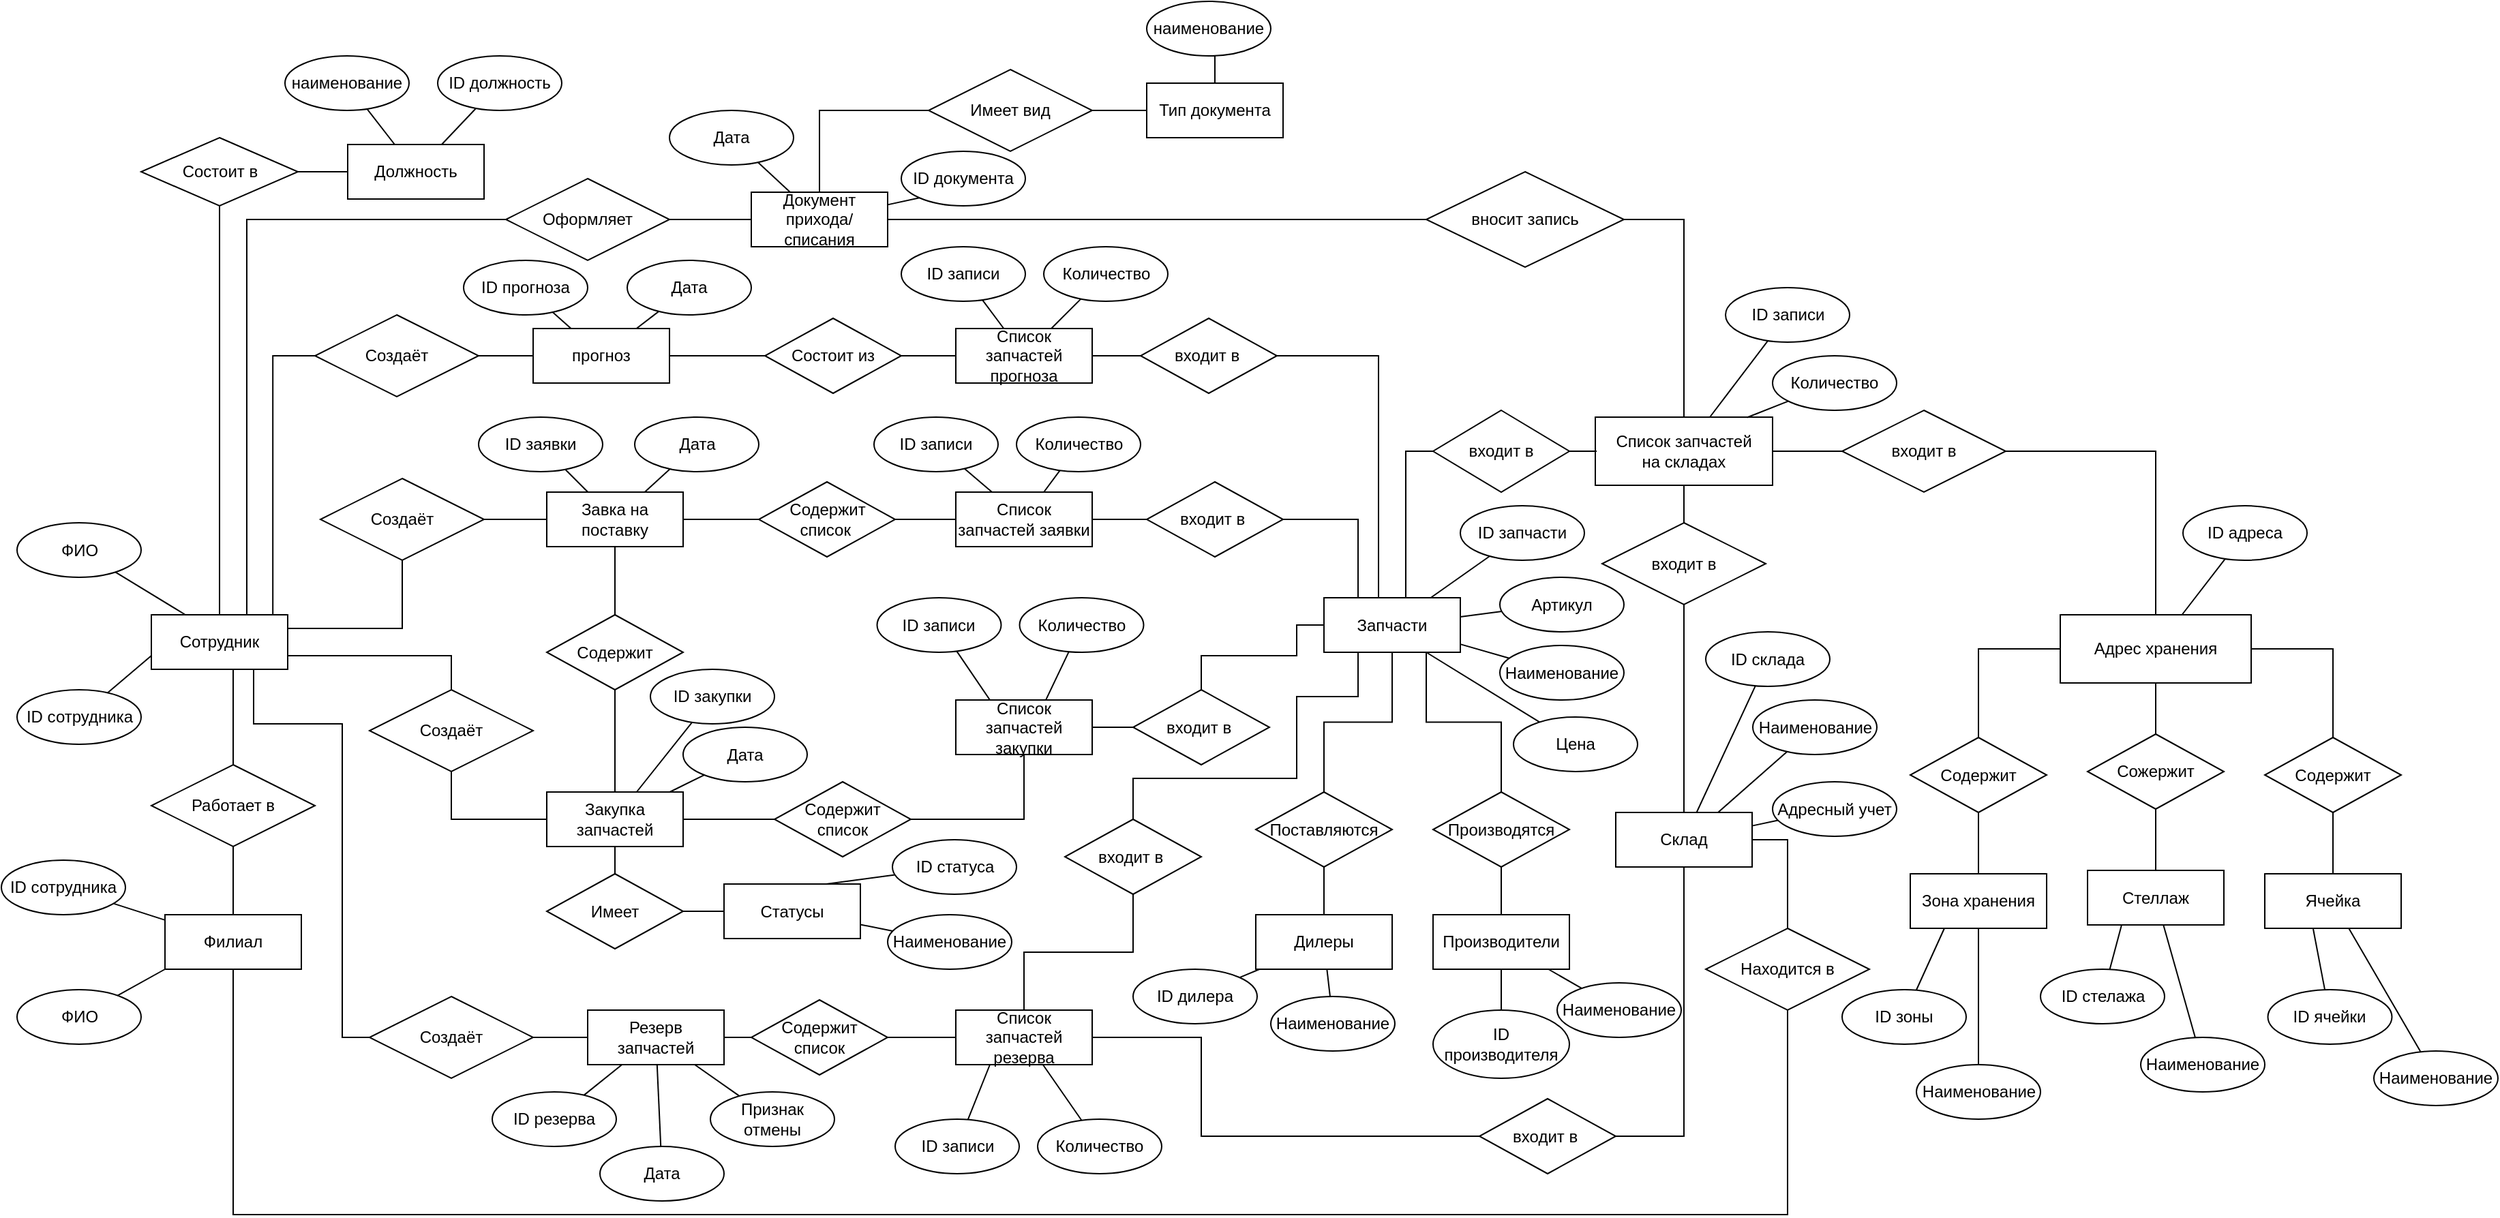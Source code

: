 <mxfile version="21.6.8" type="device">
  <diagram name="Страница — 1" id="rTAX4zm_ztd9nBIUN0mN">
    <mxGraphModel dx="2363" dy="2549" grid="1" gridSize="10" guides="1" tooltips="1" connect="1" arrows="1" fold="1" page="1" pageScale="1" pageWidth="827" pageHeight="1169" math="0" shadow="0">
      <root>
        <mxCell id="0" />
        <mxCell id="1" parent="0" />
        <mxCell id="u-5vNotoUuFlNv7l3JVk-10" style="edgeStyle=orthogonalEdgeStyle;rounded=0;orthogonalLoop=1;jettySize=auto;html=1;entryX=0.5;entryY=1;entryDx=0;entryDy=0;endArrow=none;endFill=0;" parent="1" source="u-5vNotoUuFlNv7l3JVk-2" target="u-5vNotoUuFlNv7l3JVk-3" edge="1">
          <mxGeometry relative="1" as="geometry">
            <Array as="points">
              <mxPoint x="454" y="320" />
            </Array>
          </mxGeometry>
        </mxCell>
        <mxCell id="u-5vNotoUuFlNv7l3JVk-14" style="rounded=0;orthogonalLoop=1;jettySize=auto;html=1;entryX=0.5;entryY=0;entryDx=0;entryDy=0;exitX=0.6;exitY=0.75;exitDx=0;exitDy=0;exitPerimeter=0;endArrow=none;endFill=0;" parent="1" source="u-5vNotoUuFlNv7l3JVk-2" target="u-5vNotoUuFlNv7l3JVk-8" edge="1">
          <mxGeometry relative="1" as="geometry" />
        </mxCell>
        <mxCell id="u-5vNotoUuFlNv7l3JVk-22" style="edgeStyle=orthogonalEdgeStyle;rounded=0;orthogonalLoop=1;jettySize=auto;html=1;endArrow=none;endFill=0;entryX=0.5;entryY=0;entryDx=0;entryDy=0;" parent="1" source="u-5vNotoUuFlNv7l3JVk-2" target="u-5vNotoUuFlNv7l3JVk-21" edge="1">
          <mxGeometry relative="1" as="geometry">
            <Array as="points">
              <mxPoint x="490" y="340" />
            </Array>
          </mxGeometry>
        </mxCell>
        <mxCell id="u-5vNotoUuFlNv7l3JVk-32" style="edgeStyle=orthogonalEdgeStyle;rounded=0;orthogonalLoop=1;jettySize=auto;html=1;entryX=0;entryY=0.5;entryDx=0;entryDy=0;endArrow=none;endFill=0;" parent="1" source="u-5vNotoUuFlNv7l3JVk-2" target="u-5vNotoUuFlNv7l3JVk-24" edge="1">
          <mxGeometry relative="1" as="geometry">
            <Array as="points">
              <mxPoint x="340" y="20" />
            </Array>
            <mxPoint x="380" y="220.0" as="sourcePoint" />
          </mxGeometry>
        </mxCell>
        <mxCell id="rhHp7d02nl-HyTAbp77T-27" style="edgeStyle=orthogonalEdgeStyle;rounded=0;orthogonalLoop=1;jettySize=auto;html=1;entryX=0;entryY=0.5;entryDx=0;entryDy=0;endArrow=none;endFill=0;exitX=0.891;exitY=-0.001;exitDx=0;exitDy=0;exitPerimeter=0;" parent="1" source="u-5vNotoUuFlNv7l3JVk-2" target="rhHp7d02nl-HyTAbp77T-24" edge="1">
          <mxGeometry relative="1" as="geometry">
            <Array as="points">
              <mxPoint x="359" y="120" />
            </Array>
          </mxGeometry>
        </mxCell>
        <mxCell id="mm0qBusBZBHqJ1yEfWo5-28" style="edgeStyle=orthogonalEdgeStyle;rounded=0;orthogonalLoop=1;jettySize=auto;html=1;entryX=0.5;entryY=1;entryDx=0;entryDy=0;endArrow=none;endFill=0;" parent="1" source="u-5vNotoUuFlNv7l3JVk-2" target="u-5vNotoUuFlNv7l3JVk-16" edge="1">
          <mxGeometry relative="1" as="geometry" />
        </mxCell>
        <mxCell id="V2CDmBkhQ8NS13PMFkTt-50" style="edgeStyle=orthogonalEdgeStyle;rounded=0;orthogonalLoop=1;jettySize=auto;html=1;exitX=0.75;exitY=1;exitDx=0;exitDy=0;endArrow=none;endFill=0;entryX=0;entryY=0.5;entryDx=0;entryDy=0;" edge="1" parent="1" source="u-5vNotoUuFlNv7l3JVk-2" target="V2CDmBkhQ8NS13PMFkTt-48">
          <mxGeometry relative="1" as="geometry">
            <Array as="points">
              <mxPoint x="345" y="390" />
              <mxPoint x="410" y="390" />
              <mxPoint x="410" y="620" />
            </Array>
          </mxGeometry>
        </mxCell>
        <mxCell id="u-5vNotoUuFlNv7l3JVk-2" value="Сотрудник" style="whiteSpace=wrap;html=1;align=center;" parent="1" vertex="1">
          <mxGeometry x="270" y="310" width="100" height="40" as="geometry" />
        </mxCell>
        <mxCell id="u-5vNotoUuFlNv7l3JVk-13" style="edgeStyle=orthogonalEdgeStyle;rounded=0;orthogonalLoop=1;jettySize=auto;html=1;entryX=0;entryY=0.5;entryDx=0;entryDy=0;endArrow=none;endFill=0;" parent="1" source="u-5vNotoUuFlNv7l3JVk-3" target="u-5vNotoUuFlNv7l3JVk-6" edge="1">
          <mxGeometry relative="1" as="geometry" />
        </mxCell>
        <mxCell id="u-5vNotoUuFlNv7l3JVk-3" value="Создаёт" style="shape=rhombus;perimeter=rhombusPerimeter;whiteSpace=wrap;html=1;align=center;" parent="1" vertex="1">
          <mxGeometry x="394" y="210" width="120" height="60" as="geometry" />
        </mxCell>
        <mxCell id="rhHp7d02nl-HyTAbp77T-4" style="edgeStyle=orthogonalEdgeStyle;rounded=0;orthogonalLoop=1;jettySize=auto;html=1;entryX=0.07;entryY=0.5;entryDx=0;entryDy=0;entryPerimeter=0;endArrow=none;endFill=0;" parent="1" source="u-5vNotoUuFlNv7l3JVk-6" target="rhHp7d02nl-HyTAbp77T-2" edge="1">
          <mxGeometry relative="1" as="geometry" />
        </mxCell>
        <mxCell id="u-5vNotoUuFlNv7l3JVk-6" value="Завка на поставку" style="whiteSpace=wrap;html=1;align=center;" parent="1" vertex="1">
          <mxGeometry x="560" y="220" width="100" height="40" as="geometry" />
        </mxCell>
        <mxCell id="u-5vNotoUuFlNv7l3JVk-7" value="Филиал" style="whiteSpace=wrap;html=1;align=center;" parent="1" vertex="1">
          <mxGeometry x="280" y="530" width="100" height="40" as="geometry" />
        </mxCell>
        <mxCell id="u-5vNotoUuFlNv7l3JVk-15" style="edgeStyle=orthogonalEdgeStyle;rounded=0;orthogonalLoop=1;jettySize=auto;html=1;endArrow=none;endFill=0;" parent="1" source="u-5vNotoUuFlNv7l3JVk-8" target="u-5vNotoUuFlNv7l3JVk-7" edge="1">
          <mxGeometry relative="1" as="geometry" />
        </mxCell>
        <mxCell id="u-5vNotoUuFlNv7l3JVk-8" value="Работает в" style="shape=rhombus;perimeter=rhombusPerimeter;whiteSpace=wrap;html=1;align=center;rotation=0;" parent="1" vertex="1">
          <mxGeometry x="270" y="420" width="120" height="60" as="geometry" />
        </mxCell>
        <mxCell id="mm0qBusBZBHqJ1yEfWo5-29" style="edgeStyle=orthogonalEdgeStyle;rounded=0;orthogonalLoop=1;jettySize=auto;html=1;entryX=0;entryY=0.5;entryDx=0;entryDy=0;endArrow=none;endFill=0;" parent="1" source="u-5vNotoUuFlNv7l3JVk-16" target="u-5vNotoUuFlNv7l3JVk-18" edge="1">
          <mxGeometry relative="1" as="geometry">
            <mxPoint x="430" y="-20" as="targetPoint" />
          </mxGeometry>
        </mxCell>
        <mxCell id="u-5vNotoUuFlNv7l3JVk-16" value="Состоит в" style="shape=rhombus;perimeter=rhombusPerimeter;whiteSpace=wrap;html=1;align=center;" parent="1" vertex="1">
          <mxGeometry x="262.5" y="-40" width="115" height="50" as="geometry" />
        </mxCell>
        <mxCell id="V2CDmBkhQ8NS13PMFkTt-3" style="rounded=0;orthogonalLoop=1;jettySize=auto;html=1;endArrow=none;endFill=0;" edge="1" parent="1" source="u-5vNotoUuFlNv7l3JVk-18" target="V2CDmBkhQ8NS13PMFkTt-6">
          <mxGeometry relative="1" as="geometry">
            <mxPoint x="464" y="-70" as="targetPoint" />
          </mxGeometry>
        </mxCell>
        <mxCell id="u-5vNotoUuFlNv7l3JVk-18" value="Должность" style="whiteSpace=wrap;html=1;align=center;" parent="1" vertex="1">
          <mxGeometry x="414" y="-35" width="100" height="40" as="geometry" />
        </mxCell>
        <mxCell id="rhHp7d02nl-HyTAbp77T-5" style="edgeStyle=orthogonalEdgeStyle;rounded=0;orthogonalLoop=1;jettySize=auto;html=1;entryX=0;entryY=0.5;entryDx=0;entryDy=0;endArrow=none;endFill=0;" parent="1" source="u-5vNotoUuFlNv7l3JVk-20" target="rhHp7d02nl-HyTAbp77T-3" edge="1">
          <mxGeometry relative="1" as="geometry">
            <mxPoint x="740" y="470" as="targetPoint" />
          </mxGeometry>
        </mxCell>
        <mxCell id="rhHp7d02nl-HyTAbp77T-10" style="edgeStyle=orthogonalEdgeStyle;rounded=0;orthogonalLoop=1;jettySize=auto;html=1;endArrow=none;endFill=0;" parent="1" source="u-5vNotoUuFlNv7l3JVk-20" target="rhHp7d02nl-HyTAbp77T-9" edge="1">
          <mxGeometry relative="1" as="geometry" />
        </mxCell>
        <mxCell id="u-5vNotoUuFlNv7l3JVk-20" value="Закупка запчастей" style="whiteSpace=wrap;html=1;align=center;" parent="1" vertex="1">
          <mxGeometry x="560" y="440" width="100" height="40" as="geometry" />
        </mxCell>
        <mxCell id="V2CDmBkhQ8NS13PMFkTt-95" style="edgeStyle=orthogonalEdgeStyle;rounded=0;orthogonalLoop=1;jettySize=auto;html=1;entryX=0;entryY=0.5;entryDx=0;entryDy=0;endArrow=none;endFill=0;" edge="1" parent="1" source="u-5vNotoUuFlNv7l3JVk-21" target="u-5vNotoUuFlNv7l3JVk-20">
          <mxGeometry relative="1" as="geometry">
            <Array as="points">
              <mxPoint x="490" y="460" />
            </Array>
          </mxGeometry>
        </mxCell>
        <mxCell id="u-5vNotoUuFlNv7l3JVk-21" value="Создаёт" style="shape=rhombus;perimeter=rhombusPerimeter;whiteSpace=wrap;html=1;align=center;" parent="1" vertex="1">
          <mxGeometry x="430" y="365" width="120" height="60" as="geometry" />
        </mxCell>
        <mxCell id="u-5vNotoUuFlNv7l3JVk-33" style="edgeStyle=orthogonalEdgeStyle;rounded=0;orthogonalLoop=1;jettySize=auto;html=1;entryX=0;entryY=0.5;entryDx=0;entryDy=0;endArrow=none;endFill=0;" parent="1" source="u-5vNotoUuFlNv7l3JVk-24" target="u-5vNotoUuFlNv7l3JVk-25" edge="1">
          <mxGeometry relative="1" as="geometry" />
        </mxCell>
        <mxCell id="u-5vNotoUuFlNv7l3JVk-24" value="Оформляет" style="shape=rhombus;perimeter=rhombusPerimeter;whiteSpace=wrap;html=1;align=center;" parent="1" vertex="1">
          <mxGeometry x="530" y="-10" width="120" height="60" as="geometry" />
        </mxCell>
        <mxCell id="mm0qBusBZBHqJ1yEfWo5-18" value="" style="edgeStyle=orthogonalEdgeStyle;rounded=0;orthogonalLoop=1;jettySize=auto;html=1;endArrow=none;endFill=0;" parent="1" source="u-5vNotoUuFlNv7l3JVk-25" target="mm0qBusBZBHqJ1yEfWo5-17" edge="1">
          <mxGeometry relative="1" as="geometry" />
        </mxCell>
        <mxCell id="mm0qBusBZBHqJ1yEfWo5-30" style="edgeStyle=orthogonalEdgeStyle;rounded=0;orthogonalLoop=1;jettySize=auto;html=1;entryX=0;entryY=0.5;entryDx=0;entryDy=0;endArrow=none;endFill=0;exitX=0.5;exitY=0;exitDx=0;exitDy=0;" parent="1" source="u-5vNotoUuFlNv7l3JVk-25" target="mm0qBusBZBHqJ1yEfWo5-25" edge="1">
          <mxGeometry relative="1" as="geometry" />
        </mxCell>
        <mxCell id="V2CDmBkhQ8NS13PMFkTt-66" style="rounded=0;orthogonalLoop=1;jettySize=auto;html=1;entryX=0;entryY=1;entryDx=0;entryDy=0;endArrow=none;endFill=0;" edge="1" parent="1" source="u-5vNotoUuFlNv7l3JVk-25" target="V2CDmBkhQ8NS13PMFkTt-65">
          <mxGeometry relative="1" as="geometry" />
        </mxCell>
        <mxCell id="u-5vNotoUuFlNv7l3JVk-25" value="Документ прихода/списания" style="whiteSpace=wrap;html=1;align=center;" parent="1" vertex="1">
          <mxGeometry x="710" width="100" height="40" as="geometry" />
        </mxCell>
        <mxCell id="rhHp7d02nl-HyTAbp77T-20" style="edgeStyle=orthogonalEdgeStyle;rounded=0;orthogonalLoop=1;jettySize=auto;html=1;entryX=0.5;entryY=0;entryDx=0;entryDy=0;endArrow=none;endFill=0;" parent="1" source="rhHp7d02nl-HyTAbp77T-1" target="rhHp7d02nl-HyTAbp77T-17" edge="1">
          <mxGeometry relative="1" as="geometry" />
        </mxCell>
        <mxCell id="rhHp7d02nl-HyTAbp77T-21" style="edgeStyle=orthogonalEdgeStyle;rounded=0;orthogonalLoop=1;jettySize=auto;html=1;entryX=0.5;entryY=0;entryDx=0;entryDy=0;endArrow=none;endFill=0;exitX=0.75;exitY=1;exitDx=0;exitDy=0;" parent="1" source="rhHp7d02nl-HyTAbp77T-1" target="rhHp7d02nl-HyTAbp77T-16" edge="1">
          <mxGeometry relative="1" as="geometry" />
        </mxCell>
        <mxCell id="V2CDmBkhQ8NS13PMFkTt-18" style="edgeStyle=orthogonalEdgeStyle;rounded=0;orthogonalLoop=1;jettySize=auto;html=1;entryX=0;entryY=0.5;entryDx=0;entryDy=0;endArrow=none;endFill=0;" edge="1" parent="1" source="rhHp7d02nl-HyTAbp77T-1" target="V2CDmBkhQ8NS13PMFkTt-16">
          <mxGeometry relative="1" as="geometry">
            <Array as="points">
              <mxPoint x="1190" y="190" />
            </Array>
          </mxGeometry>
        </mxCell>
        <mxCell id="V2CDmBkhQ8NS13PMFkTt-31" style="edgeStyle=orthogonalEdgeStyle;rounded=0;orthogonalLoop=1;jettySize=auto;html=1;entryX=1;entryY=0.5;entryDx=0;entryDy=0;endArrow=none;endFill=0;" edge="1" parent="1" source="rhHp7d02nl-HyTAbp77T-1" target="V2CDmBkhQ8NS13PMFkTt-28">
          <mxGeometry relative="1" as="geometry">
            <mxPoint x="1109.0" y="235" as="targetPoint" />
            <Array as="points">
              <mxPoint x="1170" y="120" />
            </Array>
          </mxGeometry>
        </mxCell>
        <mxCell id="V2CDmBkhQ8NS13PMFkTt-38" value="" style="edgeStyle=orthogonalEdgeStyle;rounded=0;orthogonalLoop=1;jettySize=auto;html=1;endArrow=none;endFill=0;exitX=0.25;exitY=0;exitDx=0;exitDy=0;entryX=1;entryY=0.5;entryDx=0;entryDy=0;" edge="1" parent="1" source="rhHp7d02nl-HyTAbp77T-1" target="V2CDmBkhQ8NS13PMFkTt-36">
          <mxGeometry relative="1" as="geometry" />
        </mxCell>
        <mxCell id="V2CDmBkhQ8NS13PMFkTt-39" style="edgeStyle=orthogonalEdgeStyle;rounded=0;orthogonalLoop=1;jettySize=auto;html=1;entryX=0.5;entryY=0;entryDx=0;entryDy=0;exitX=0;exitY=0.5;exitDx=0;exitDy=0;endArrow=none;endFill=0;" edge="1" parent="1" source="rhHp7d02nl-HyTAbp77T-1" target="V2CDmBkhQ8NS13PMFkTt-37">
          <mxGeometry relative="1" as="geometry">
            <Array as="points">
              <mxPoint x="1110" y="317" />
              <mxPoint x="1110" y="340" />
              <mxPoint x="1040" y="340" />
            </Array>
          </mxGeometry>
        </mxCell>
        <mxCell id="rhHp7d02nl-HyTAbp77T-1" value="Запчасти" style="whiteSpace=wrap;html=1;align=center;" parent="1" vertex="1">
          <mxGeometry x="1130" y="297.5" width="100" height="40" as="geometry" />
        </mxCell>
        <mxCell id="rhHp7d02nl-HyTAbp77T-2" value="Содержит список&amp;nbsp;" style="shape=rhombus;perimeter=rhombusPerimeter;whiteSpace=wrap;html=1;align=center;" parent="1" vertex="1">
          <mxGeometry x="715.5" y="212.5" width="100" height="55" as="geometry" />
        </mxCell>
        <mxCell id="rhHp7d02nl-HyTAbp77T-3" value="Содержит &lt;br&gt;список" style="shape=rhombus;perimeter=rhombusPerimeter;whiteSpace=wrap;html=1;align=center;" parent="1" vertex="1">
          <mxGeometry x="727" y="432.5" width="100" height="55" as="geometry" />
        </mxCell>
        <mxCell id="rhHp7d02nl-HyTAbp77T-8" value="Статусы" style="whiteSpace=wrap;html=1;align=center;" parent="1" vertex="1">
          <mxGeometry x="690" y="507.5" width="100" height="40" as="geometry" />
        </mxCell>
        <mxCell id="rhHp7d02nl-HyTAbp77T-11" style="edgeStyle=orthogonalEdgeStyle;rounded=0;orthogonalLoop=1;jettySize=auto;html=1;endArrow=none;endFill=0;" parent="1" source="rhHp7d02nl-HyTAbp77T-9" target="rhHp7d02nl-HyTAbp77T-8" edge="1">
          <mxGeometry relative="1" as="geometry" />
        </mxCell>
        <mxCell id="rhHp7d02nl-HyTAbp77T-9" value="Имеет" style="shape=rhombus;perimeter=rhombusPerimeter;whiteSpace=wrap;html=1;align=center;" parent="1" vertex="1">
          <mxGeometry x="560" y="500" width="100" height="55" as="geometry" />
        </mxCell>
        <mxCell id="rhHp7d02nl-HyTAbp77T-23" style="edgeStyle=orthogonalEdgeStyle;rounded=0;orthogonalLoop=1;jettySize=auto;html=1;entryX=0.5;entryY=0;entryDx=0;entryDy=0;endArrow=none;endFill=0;" parent="1" source="rhHp7d02nl-HyTAbp77T-16" target="rhHp7d02nl-HyTAbp77T-19" edge="1">
          <mxGeometry relative="1" as="geometry" />
        </mxCell>
        <mxCell id="rhHp7d02nl-HyTAbp77T-16" value="Производятся" style="shape=rhombus;perimeter=rhombusPerimeter;whiteSpace=wrap;html=1;align=center;" parent="1" vertex="1">
          <mxGeometry x="1210" y="440" width="100" height="55" as="geometry" />
        </mxCell>
        <mxCell id="rhHp7d02nl-HyTAbp77T-22" style="edgeStyle=orthogonalEdgeStyle;rounded=0;orthogonalLoop=1;jettySize=auto;html=1;entryX=0.5;entryY=0;entryDx=0;entryDy=0;endArrow=none;endFill=0;" parent="1" source="rhHp7d02nl-HyTAbp77T-17" target="rhHp7d02nl-HyTAbp77T-18" edge="1">
          <mxGeometry relative="1" as="geometry" />
        </mxCell>
        <mxCell id="rhHp7d02nl-HyTAbp77T-17" value="Поставляются" style="shape=rhombus;perimeter=rhombusPerimeter;whiteSpace=wrap;html=1;align=center;" parent="1" vertex="1">
          <mxGeometry x="1080" y="440" width="100" height="55" as="geometry" />
        </mxCell>
        <mxCell id="rhHp7d02nl-HyTAbp77T-18" value="Дилеры" style="whiteSpace=wrap;html=1;align=center;" parent="1" vertex="1">
          <mxGeometry x="1080" y="530" width="100" height="40" as="geometry" />
        </mxCell>
        <mxCell id="rhHp7d02nl-HyTAbp77T-19" value="Производители" style="whiteSpace=wrap;html=1;align=center;" parent="1" vertex="1">
          <mxGeometry x="1210" y="530" width="100" height="40" as="geometry" />
        </mxCell>
        <mxCell id="rhHp7d02nl-HyTAbp77T-28" style="edgeStyle=orthogonalEdgeStyle;rounded=0;orthogonalLoop=1;jettySize=auto;html=1;entryX=0;entryY=0.5;entryDx=0;entryDy=0;endArrow=none;endFill=0;" parent="1" source="rhHp7d02nl-HyTAbp77T-24" target="rhHp7d02nl-HyTAbp77T-25" edge="1">
          <mxGeometry relative="1" as="geometry" />
        </mxCell>
        <mxCell id="rhHp7d02nl-HyTAbp77T-24" value="Создаёт" style="shape=rhombus;perimeter=rhombusPerimeter;whiteSpace=wrap;html=1;align=center;" parent="1" vertex="1">
          <mxGeometry x="390" y="90" width="120" height="60" as="geometry" />
        </mxCell>
        <mxCell id="rhHp7d02nl-HyTAbp77T-25" value="прогноз" style="whiteSpace=wrap;html=1;align=center;" parent="1" vertex="1">
          <mxGeometry x="550" y="100" width="100" height="40" as="geometry" />
        </mxCell>
        <mxCell id="V2CDmBkhQ8NS13PMFkTt-26" style="edgeStyle=orthogonalEdgeStyle;rounded=0;orthogonalLoop=1;jettySize=auto;html=1;entryX=0;entryY=0.5;entryDx=0;entryDy=0;endArrow=none;endFill=0;" edge="1" parent="1" source="rhHp7d02nl-HyTAbp77T-26" target="V2CDmBkhQ8NS13PMFkTt-25">
          <mxGeometry relative="1" as="geometry" />
        </mxCell>
        <mxCell id="V2CDmBkhQ8NS13PMFkTt-32" style="edgeStyle=orthogonalEdgeStyle;rounded=0;orthogonalLoop=1;jettySize=auto;html=1;endArrow=none;endFill=0;" edge="1" parent="1" source="rhHp7d02nl-HyTAbp77T-26" target="rhHp7d02nl-HyTAbp77T-25">
          <mxGeometry relative="1" as="geometry" />
        </mxCell>
        <mxCell id="rhHp7d02nl-HyTAbp77T-26" value="Состоит из" style="shape=rhombus;perimeter=rhombusPerimeter;whiteSpace=wrap;html=1;align=center;" parent="1" vertex="1">
          <mxGeometry x="720" y="92.5" width="100" height="55" as="geometry" />
        </mxCell>
        <mxCell id="mm0qBusBZBHqJ1yEfWo5-6" style="edgeStyle=orthogonalEdgeStyle;rounded=0;orthogonalLoop=1;jettySize=auto;html=1;endArrow=none;endFill=0;entryX=0.5;entryY=0;entryDx=0;entryDy=0;exitX=1;exitY=0.5;exitDx=0;exitDy=0;" parent="1" source="mm0qBusBZBHqJ1yEfWo5-1" target="mm0qBusBZBHqJ1yEfWo5-2" edge="1">
          <mxGeometry relative="1" as="geometry">
            <mxPoint x="1479" y="515" as="targetPoint" />
          </mxGeometry>
        </mxCell>
        <mxCell id="V2CDmBkhQ8NS13PMFkTt-24" style="edgeStyle=orthogonalEdgeStyle;rounded=0;orthogonalLoop=1;jettySize=auto;html=1;endArrow=none;endFill=0;" edge="1" parent="1" source="mm0qBusBZBHqJ1yEfWo5-1" target="V2CDmBkhQ8NS13PMFkTt-19">
          <mxGeometry relative="1" as="geometry" />
        </mxCell>
        <mxCell id="V2CDmBkhQ8NS13PMFkTt-63" style="edgeStyle=orthogonalEdgeStyle;rounded=0;orthogonalLoop=1;jettySize=auto;html=1;entryX=1;entryY=0.5;entryDx=0;entryDy=0;endArrow=none;endFill=0;" edge="1" parent="1" source="mm0qBusBZBHqJ1yEfWo5-1" target="V2CDmBkhQ8NS13PMFkTt-62">
          <mxGeometry relative="1" as="geometry">
            <Array as="points">
              <mxPoint x="1394" y="693" />
            </Array>
          </mxGeometry>
        </mxCell>
        <mxCell id="mm0qBusBZBHqJ1yEfWo5-1" value="Склад" style="whiteSpace=wrap;html=1;align=center;" parent="1" vertex="1">
          <mxGeometry x="1344" y="455" width="100" height="40" as="geometry" />
        </mxCell>
        <mxCell id="mm0qBusBZBHqJ1yEfWo5-8" style="edgeStyle=orthogonalEdgeStyle;rounded=0;orthogonalLoop=1;jettySize=auto;html=1;entryX=0.5;entryY=1;entryDx=0;entryDy=0;exitX=0.5;exitY=1;exitDx=0;exitDy=0;endArrow=none;endFill=0;" parent="1" source="mm0qBusBZBHqJ1yEfWo5-2" target="u-5vNotoUuFlNv7l3JVk-7" edge="1">
          <mxGeometry relative="1" as="geometry">
            <Array as="points">
              <mxPoint x="1470" y="750" />
              <mxPoint x="330" y="750" />
            </Array>
          </mxGeometry>
        </mxCell>
        <mxCell id="mm0qBusBZBHqJ1yEfWo5-2" value="Находится в" style="shape=rhombus;perimeter=rhombusPerimeter;whiteSpace=wrap;html=1;align=center;rotation=0;" parent="1" vertex="1">
          <mxGeometry x="1410" y="540" width="120" height="60" as="geometry" />
        </mxCell>
        <mxCell id="mm0qBusBZBHqJ1yEfWo5-14" style="edgeStyle=orthogonalEdgeStyle;rounded=0;orthogonalLoop=1;jettySize=auto;html=1;endArrow=none;endFill=0;" parent="1" source="mm0qBusBZBHqJ1yEfWo5-10" target="mm0qBusBZBHqJ1yEfWo5-11" edge="1">
          <mxGeometry relative="1" as="geometry" />
        </mxCell>
        <mxCell id="mm0qBusBZBHqJ1yEfWo5-15" style="edgeStyle=orthogonalEdgeStyle;rounded=0;orthogonalLoop=1;jettySize=auto;html=1;entryX=0.5;entryY=0;entryDx=0;entryDy=0;endArrow=none;endFill=0;" parent="1" source="mm0qBusBZBHqJ1yEfWo5-10" target="mm0qBusBZBHqJ1yEfWo5-12" edge="1">
          <mxGeometry relative="1" as="geometry" />
        </mxCell>
        <mxCell id="mm0qBusBZBHqJ1yEfWo5-16" style="edgeStyle=orthogonalEdgeStyle;rounded=0;orthogonalLoop=1;jettySize=auto;html=1;entryX=0.5;entryY=0;entryDx=0;entryDy=0;endArrow=none;endFill=0;" parent="1" source="mm0qBusBZBHqJ1yEfWo5-10" target="mm0qBusBZBHqJ1yEfWo5-13" edge="1">
          <mxGeometry relative="1" as="geometry" />
        </mxCell>
        <mxCell id="V2CDmBkhQ8NS13PMFkTt-21" style="edgeStyle=orthogonalEdgeStyle;rounded=0;orthogonalLoop=1;jettySize=auto;html=1;entryX=1;entryY=0.5;entryDx=0;entryDy=0;exitX=0.5;exitY=0;exitDx=0;exitDy=0;endArrow=none;endFill=0;" edge="1" parent="1" source="mm0qBusBZBHqJ1yEfWo5-10" target="V2CDmBkhQ8NS13PMFkTt-20">
          <mxGeometry relative="1" as="geometry" />
        </mxCell>
        <mxCell id="mm0qBusBZBHqJ1yEfWo5-10" value="Адрес хранения" style="whiteSpace=wrap;html=1;align=center;" parent="1" vertex="1">
          <mxGeometry x="1670" y="310" width="140" height="50" as="geometry" />
        </mxCell>
        <mxCell id="fGY_vteCFTMukCloENci-4" style="edgeStyle=orthogonalEdgeStyle;rounded=0;orthogonalLoop=1;jettySize=auto;html=1;entryX=0.5;entryY=0;entryDx=0;entryDy=0;endArrow=none;endFill=0;" parent="1" source="mm0qBusBZBHqJ1yEfWo5-11" target="fGY_vteCFTMukCloENci-1" edge="1">
          <mxGeometry relative="1" as="geometry" />
        </mxCell>
        <mxCell id="mm0qBusBZBHqJ1yEfWo5-11" value="Содержит" style="shape=rhombus;perimeter=rhombusPerimeter;whiteSpace=wrap;html=1;align=center;" parent="1" vertex="1">
          <mxGeometry x="1560" y="400" width="100" height="55" as="geometry" />
        </mxCell>
        <mxCell id="fGY_vteCFTMukCloENci-6" style="edgeStyle=orthogonalEdgeStyle;rounded=0;orthogonalLoop=1;jettySize=auto;html=1;entryX=0.5;entryY=0;entryDx=0;entryDy=0;endArrow=none;endFill=0;" parent="1" source="mm0qBusBZBHqJ1yEfWo5-12" target="fGY_vteCFTMukCloENci-2" edge="1">
          <mxGeometry relative="1" as="geometry" />
        </mxCell>
        <mxCell id="mm0qBusBZBHqJ1yEfWo5-12" value="Сожержит" style="shape=rhombus;perimeter=rhombusPerimeter;whiteSpace=wrap;html=1;align=center;" parent="1" vertex="1">
          <mxGeometry x="1690" y="397.5" width="100" height="55" as="geometry" />
        </mxCell>
        <mxCell id="fGY_vteCFTMukCloENci-7" style="edgeStyle=orthogonalEdgeStyle;rounded=0;orthogonalLoop=1;jettySize=auto;html=1;entryX=0.5;entryY=0;entryDx=0;entryDy=0;endArrow=none;endFill=0;" parent="1" source="mm0qBusBZBHqJ1yEfWo5-13" target="fGY_vteCFTMukCloENci-3" edge="1">
          <mxGeometry relative="1" as="geometry" />
        </mxCell>
        <mxCell id="mm0qBusBZBHqJ1yEfWo5-13" value="Содержит" style="shape=rhombus;perimeter=rhombusPerimeter;whiteSpace=wrap;html=1;align=center;" parent="1" vertex="1">
          <mxGeometry x="1820" y="400" width="100" height="55" as="geometry" />
        </mxCell>
        <mxCell id="V2CDmBkhQ8NS13PMFkTt-12" style="edgeStyle=orthogonalEdgeStyle;rounded=0;orthogonalLoop=1;jettySize=auto;html=1;exitX=1;exitY=0.5;exitDx=0;exitDy=0;endArrow=none;endFill=0;" edge="1" parent="1" source="mm0qBusBZBHqJ1yEfWo5-17" target="V2CDmBkhQ8NS13PMFkTt-14">
          <mxGeometry relative="1" as="geometry">
            <mxPoint x="1389.0" y="155" as="targetPoint" />
          </mxGeometry>
        </mxCell>
        <mxCell id="mm0qBusBZBHqJ1yEfWo5-17" value="вносит запись" style="rhombus;whiteSpace=wrap;html=1;" parent="1" vertex="1">
          <mxGeometry x="1205" y="-15" width="145" height="70" as="geometry" />
        </mxCell>
        <mxCell id="V2CDmBkhQ8NS13PMFkTt-5" style="edgeStyle=orthogonalEdgeStyle;rounded=0;orthogonalLoop=1;jettySize=auto;html=1;endArrow=none;endFill=0;" edge="1" parent="1" source="mm0qBusBZBHqJ1yEfWo5-23" target="V2CDmBkhQ8NS13PMFkTt-7">
          <mxGeometry relative="1" as="geometry">
            <mxPoint x="1030" y="212.5" as="targetPoint" />
          </mxGeometry>
        </mxCell>
        <mxCell id="mm0qBusBZBHqJ1yEfWo5-23" value="Тип документа" style="whiteSpace=wrap;html=1;align=center;" parent="1" vertex="1">
          <mxGeometry x="1000" y="-80" width="100" height="40" as="geometry" />
        </mxCell>
        <mxCell id="mm0qBusBZBHqJ1yEfWo5-27" style="edgeStyle=orthogonalEdgeStyle;rounded=0;orthogonalLoop=1;jettySize=auto;html=1;entryX=0;entryY=0.5;entryDx=0;entryDy=0;endArrow=none;endFill=0;" parent="1" source="mm0qBusBZBHqJ1yEfWo5-25" target="mm0qBusBZBHqJ1yEfWo5-23" edge="1">
          <mxGeometry relative="1" as="geometry" />
        </mxCell>
        <mxCell id="mm0qBusBZBHqJ1yEfWo5-25" value="Имеет вид" style="shape=rhombus;perimeter=rhombusPerimeter;whiteSpace=wrap;html=1;align=center;" parent="1" vertex="1">
          <mxGeometry x="840" y="-90" width="120" height="60" as="geometry" />
        </mxCell>
        <mxCell id="FWcL2EjOZqCgqhoCwvsI-3" style="edgeStyle=orthogonalEdgeStyle;rounded=0;orthogonalLoop=1;jettySize=auto;html=1;endArrow=none;endFill=0;" parent="1" source="FWcL2EjOZqCgqhoCwvsI-2" target="u-5vNotoUuFlNv7l3JVk-6" edge="1">
          <mxGeometry relative="1" as="geometry" />
        </mxCell>
        <mxCell id="FWcL2EjOZqCgqhoCwvsI-4" style="edgeStyle=orthogonalEdgeStyle;rounded=0;orthogonalLoop=1;jettySize=auto;html=1;endArrow=none;endFill=0;" parent="1" source="FWcL2EjOZqCgqhoCwvsI-2" target="u-5vNotoUuFlNv7l3JVk-20" edge="1">
          <mxGeometry relative="1" as="geometry" />
        </mxCell>
        <mxCell id="FWcL2EjOZqCgqhoCwvsI-2" value="Содержит" style="shape=rhombus;perimeter=rhombusPerimeter;whiteSpace=wrap;html=1;align=center;" parent="1" vertex="1">
          <mxGeometry x="560" y="310" width="100" height="55" as="geometry" />
        </mxCell>
        <mxCell id="fGY_vteCFTMukCloENci-1" value="Зона хранения" style="whiteSpace=wrap;html=1;align=center;" parent="1" vertex="1">
          <mxGeometry x="1560" y="500" width="100" height="40" as="geometry" />
        </mxCell>
        <mxCell id="fGY_vteCFTMukCloENci-2" value="Стеллаж" style="whiteSpace=wrap;html=1;align=center;" parent="1" vertex="1">
          <mxGeometry x="1690" y="497.5" width="100" height="40" as="geometry" />
        </mxCell>
        <mxCell id="fGY_vteCFTMukCloENci-3" value="Ячейка" style="whiteSpace=wrap;html=1;align=center;" parent="1" vertex="1">
          <mxGeometry x="1820" y="500" width="100" height="40" as="geometry" />
        </mxCell>
        <mxCell id="V2CDmBkhQ8NS13PMFkTt-6" value="наименование" style="ellipse;whiteSpace=wrap;html=1;" vertex="1" parent="1">
          <mxGeometry x="368" y="-100" width="91" height="40" as="geometry" />
        </mxCell>
        <mxCell id="V2CDmBkhQ8NS13PMFkTt-7" value="наименование" style="ellipse;whiteSpace=wrap;html=1;" vertex="1" parent="1">
          <mxGeometry x="1000" y="-140" width="91" height="40" as="geometry" />
        </mxCell>
        <mxCell id="V2CDmBkhQ8NS13PMFkTt-14" value="Список запчастей&lt;br style=&quot;border-color: var(--border-color);&quot;&gt;на складах" style="whiteSpace=wrap;html=1;align=center;" vertex="1" parent="1">
          <mxGeometry x="1329" y="165" width="130" height="50" as="geometry" />
        </mxCell>
        <mxCell id="V2CDmBkhQ8NS13PMFkTt-52" style="edgeStyle=orthogonalEdgeStyle;rounded=0;orthogonalLoop=1;jettySize=auto;html=1;entryX=0;entryY=0.5;entryDx=0;entryDy=0;endArrow=none;endFill=0;" edge="1" parent="1" source="V2CDmBkhQ8NS13PMFkTt-16" target="V2CDmBkhQ8NS13PMFkTt-14">
          <mxGeometry relative="1" as="geometry" />
        </mxCell>
        <mxCell id="V2CDmBkhQ8NS13PMFkTt-16" value="входит в" style="shape=rhombus;perimeter=rhombusPerimeter;whiteSpace=wrap;html=1;align=center;" vertex="1" parent="1">
          <mxGeometry x="1210" y="160" width="100" height="60" as="geometry" />
        </mxCell>
        <mxCell id="V2CDmBkhQ8NS13PMFkTt-23" style="edgeStyle=orthogonalEdgeStyle;rounded=0;orthogonalLoop=1;jettySize=auto;html=1;endArrow=none;endFill=0;" edge="1" parent="1" source="V2CDmBkhQ8NS13PMFkTt-19" target="V2CDmBkhQ8NS13PMFkTt-14">
          <mxGeometry relative="1" as="geometry" />
        </mxCell>
        <mxCell id="V2CDmBkhQ8NS13PMFkTt-19" value="входит в" style="shape=rhombus;perimeter=rhombusPerimeter;whiteSpace=wrap;html=1;align=center;" vertex="1" parent="1">
          <mxGeometry x="1334" y="242.5" width="120" height="60" as="geometry" />
        </mxCell>
        <mxCell id="V2CDmBkhQ8NS13PMFkTt-22" style="edgeStyle=orthogonalEdgeStyle;rounded=0;orthogonalLoop=1;jettySize=auto;html=1;endArrow=none;endFill=0;" edge="1" parent="1" source="V2CDmBkhQ8NS13PMFkTt-20" target="V2CDmBkhQ8NS13PMFkTt-14">
          <mxGeometry relative="1" as="geometry" />
        </mxCell>
        <mxCell id="V2CDmBkhQ8NS13PMFkTt-20" value="входит в" style="shape=rhombus;perimeter=rhombusPerimeter;whiteSpace=wrap;html=1;align=center;" vertex="1" parent="1">
          <mxGeometry x="1510" y="160" width="120" height="60" as="geometry" />
        </mxCell>
        <mxCell id="V2CDmBkhQ8NS13PMFkTt-25" value="Список запчастей прогноза" style="whiteSpace=wrap;html=1;align=center;" vertex="1" parent="1">
          <mxGeometry x="860" y="100" width="100" height="40" as="geometry" />
        </mxCell>
        <mxCell id="V2CDmBkhQ8NS13PMFkTt-29" style="edgeStyle=orthogonalEdgeStyle;rounded=0;orthogonalLoop=1;jettySize=auto;html=1;entryX=1;entryY=0.5;entryDx=0;entryDy=0;endArrow=none;endFill=0;" edge="1" parent="1" source="V2CDmBkhQ8NS13PMFkTt-28" target="V2CDmBkhQ8NS13PMFkTt-25">
          <mxGeometry relative="1" as="geometry" />
        </mxCell>
        <mxCell id="V2CDmBkhQ8NS13PMFkTt-28" value="входит в&amp;nbsp;" style="shape=rhombus;perimeter=rhombusPerimeter;whiteSpace=wrap;html=1;align=center;" vertex="1" parent="1">
          <mxGeometry x="995.5" y="92.5" width="100" height="55" as="geometry" />
        </mxCell>
        <mxCell id="V2CDmBkhQ8NS13PMFkTt-43" style="edgeStyle=orthogonalEdgeStyle;rounded=0;orthogonalLoop=1;jettySize=auto;html=1;entryX=1;entryY=0.5;entryDx=0;entryDy=0;endArrow=none;endFill=0;" edge="1" parent="1" source="V2CDmBkhQ8NS13PMFkTt-33" target="rhHp7d02nl-HyTAbp77T-2">
          <mxGeometry relative="1" as="geometry" />
        </mxCell>
        <mxCell id="V2CDmBkhQ8NS13PMFkTt-33" value="Список запчастей заявки" style="whiteSpace=wrap;html=1;align=center;" vertex="1" parent="1">
          <mxGeometry x="860" y="220" width="100" height="40" as="geometry" />
        </mxCell>
        <mxCell id="V2CDmBkhQ8NS13PMFkTt-42" style="edgeStyle=orthogonalEdgeStyle;rounded=0;orthogonalLoop=1;jettySize=auto;html=1;entryX=1;entryY=0.5;entryDx=0;entryDy=0;endArrow=none;endFill=0;exitX=0.5;exitY=1;exitDx=0;exitDy=0;" edge="1" parent="1" source="V2CDmBkhQ8NS13PMFkTt-34" target="rhHp7d02nl-HyTAbp77T-3">
          <mxGeometry relative="1" as="geometry" />
        </mxCell>
        <mxCell id="V2CDmBkhQ8NS13PMFkTt-34" value="Список запчастей закупки" style="whiteSpace=wrap;html=1;align=center;" vertex="1" parent="1">
          <mxGeometry x="860" y="372.5" width="100" height="40" as="geometry" />
        </mxCell>
        <mxCell id="V2CDmBkhQ8NS13PMFkTt-35" style="edgeStyle=orthogonalEdgeStyle;rounded=0;orthogonalLoop=1;jettySize=auto;html=1;exitX=0.5;exitY=1;exitDx=0;exitDy=0;" edge="1" parent="1" source="u-5vNotoUuFlNv7l3JVk-20" target="u-5vNotoUuFlNv7l3JVk-20">
          <mxGeometry relative="1" as="geometry" />
        </mxCell>
        <mxCell id="V2CDmBkhQ8NS13PMFkTt-40" style="edgeStyle=orthogonalEdgeStyle;rounded=0;orthogonalLoop=1;jettySize=auto;html=1;endArrow=none;endFill=0;" edge="1" parent="1" source="V2CDmBkhQ8NS13PMFkTt-36" target="V2CDmBkhQ8NS13PMFkTt-33">
          <mxGeometry relative="1" as="geometry" />
        </mxCell>
        <mxCell id="V2CDmBkhQ8NS13PMFkTt-36" value="входит в&amp;nbsp;" style="shape=rhombus;perimeter=rhombusPerimeter;whiteSpace=wrap;html=1;align=center;" vertex="1" parent="1">
          <mxGeometry x="1000" y="212.5" width="100" height="55" as="geometry" />
        </mxCell>
        <mxCell id="V2CDmBkhQ8NS13PMFkTt-41" style="edgeStyle=orthogonalEdgeStyle;rounded=0;orthogonalLoop=1;jettySize=auto;html=1;entryX=1;entryY=0.5;entryDx=0;entryDy=0;endArrow=none;endFill=0;" edge="1" parent="1" source="V2CDmBkhQ8NS13PMFkTt-37" target="V2CDmBkhQ8NS13PMFkTt-34">
          <mxGeometry relative="1" as="geometry" />
        </mxCell>
        <mxCell id="V2CDmBkhQ8NS13PMFkTt-37" value="входит в&amp;nbsp;" style="shape=rhombus;perimeter=rhombusPerimeter;whiteSpace=wrap;html=1;align=center;" vertex="1" parent="1">
          <mxGeometry x="990" y="365" width="100" height="55" as="geometry" />
        </mxCell>
        <mxCell id="V2CDmBkhQ8NS13PMFkTt-56" style="edgeStyle=orthogonalEdgeStyle;rounded=0;orthogonalLoop=1;jettySize=auto;html=1;endArrow=none;endFill=0;" edge="1" parent="1" source="V2CDmBkhQ8NS13PMFkTt-48" target="V2CDmBkhQ8NS13PMFkTt-51">
          <mxGeometry relative="1" as="geometry" />
        </mxCell>
        <mxCell id="V2CDmBkhQ8NS13PMFkTt-48" value="Создаёт" style="shape=rhombus;perimeter=rhombusPerimeter;whiteSpace=wrap;html=1;align=center;" vertex="1" parent="1">
          <mxGeometry x="430" y="590" width="120" height="60" as="geometry" />
        </mxCell>
        <mxCell id="V2CDmBkhQ8NS13PMFkTt-57" style="edgeStyle=orthogonalEdgeStyle;rounded=0;orthogonalLoop=1;jettySize=auto;html=1;entryX=0;entryY=0.5;entryDx=0;entryDy=0;endArrow=none;endFill=0;" edge="1" parent="1" source="V2CDmBkhQ8NS13PMFkTt-51" target="V2CDmBkhQ8NS13PMFkTt-54">
          <mxGeometry relative="1" as="geometry" />
        </mxCell>
        <mxCell id="V2CDmBkhQ8NS13PMFkTt-51" value="Резерв запчастей" style="whiteSpace=wrap;html=1;align=center;" vertex="1" parent="1">
          <mxGeometry x="590" y="600" width="100" height="40" as="geometry" />
        </mxCell>
        <mxCell id="V2CDmBkhQ8NS13PMFkTt-58" style="edgeStyle=orthogonalEdgeStyle;rounded=0;orthogonalLoop=1;jettySize=auto;html=1;entryX=0;entryY=0.5;entryDx=0;entryDy=0;endArrow=none;endFill=0;" edge="1" parent="1" source="V2CDmBkhQ8NS13PMFkTt-54" target="V2CDmBkhQ8NS13PMFkTt-55">
          <mxGeometry relative="1" as="geometry" />
        </mxCell>
        <mxCell id="V2CDmBkhQ8NS13PMFkTt-54" value="Содержит &lt;br&gt;список" style="shape=rhombus;perimeter=rhombusPerimeter;whiteSpace=wrap;html=1;align=center;" vertex="1" parent="1">
          <mxGeometry x="710" y="592.5" width="100" height="55" as="geometry" />
        </mxCell>
        <mxCell id="V2CDmBkhQ8NS13PMFkTt-61" style="edgeStyle=orthogonalEdgeStyle;rounded=0;orthogonalLoop=1;jettySize=auto;html=1;entryX=0.5;entryY=1;entryDx=0;entryDy=0;endArrow=none;endFill=0;" edge="1" parent="1" source="V2CDmBkhQ8NS13PMFkTt-55" target="V2CDmBkhQ8NS13PMFkTt-59">
          <mxGeometry relative="1" as="geometry" />
        </mxCell>
        <mxCell id="V2CDmBkhQ8NS13PMFkTt-55" value="Список запчастей резерва" style="whiteSpace=wrap;html=1;align=center;" vertex="1" parent="1">
          <mxGeometry x="860" y="600" width="100" height="40" as="geometry" />
        </mxCell>
        <mxCell id="V2CDmBkhQ8NS13PMFkTt-60" style="edgeStyle=orthogonalEdgeStyle;rounded=0;orthogonalLoop=1;jettySize=auto;html=1;entryX=0.25;entryY=1;entryDx=0;entryDy=0;endArrow=none;endFill=0;" edge="1" parent="1" source="V2CDmBkhQ8NS13PMFkTt-59" target="rhHp7d02nl-HyTAbp77T-1">
          <mxGeometry relative="1" as="geometry">
            <Array as="points">
              <mxPoint x="990" y="430" />
              <mxPoint x="1110" y="430" />
              <mxPoint x="1110" y="370" />
              <mxPoint x="1155" y="370" />
            </Array>
          </mxGeometry>
        </mxCell>
        <mxCell id="V2CDmBkhQ8NS13PMFkTt-59" value="входит в&amp;nbsp;" style="shape=rhombus;perimeter=rhombusPerimeter;whiteSpace=wrap;html=1;align=center;" vertex="1" parent="1">
          <mxGeometry x="940" y="460" width="100" height="55" as="geometry" />
        </mxCell>
        <mxCell id="V2CDmBkhQ8NS13PMFkTt-64" style="edgeStyle=orthogonalEdgeStyle;rounded=0;orthogonalLoop=1;jettySize=auto;html=1;entryX=1;entryY=0.5;entryDx=0;entryDy=0;endArrow=none;endFill=0;" edge="1" parent="1" source="V2CDmBkhQ8NS13PMFkTt-62" target="V2CDmBkhQ8NS13PMFkTt-55">
          <mxGeometry relative="1" as="geometry">
            <Array as="points">
              <mxPoint x="1040" y="693" />
              <mxPoint x="1040" y="620" />
            </Array>
          </mxGeometry>
        </mxCell>
        <mxCell id="V2CDmBkhQ8NS13PMFkTt-62" value="входит в&amp;nbsp;" style="shape=rhombus;perimeter=rhombusPerimeter;whiteSpace=wrap;html=1;align=center;" vertex="1" parent="1">
          <mxGeometry x="1244" y="665" width="100" height="55" as="geometry" />
        </mxCell>
        <mxCell id="V2CDmBkhQ8NS13PMFkTt-65" value="ID документа" style="ellipse;whiteSpace=wrap;html=1;" vertex="1" parent="1">
          <mxGeometry x="820" y="-30" width="91" height="40" as="geometry" />
        </mxCell>
        <mxCell id="V2CDmBkhQ8NS13PMFkTt-67" style="rounded=0;orthogonalLoop=1;jettySize=auto;html=1;endArrow=none;endFill=0;exitX=0.25;exitY=0;exitDx=0;exitDy=0;" edge="1" parent="1" target="V2CDmBkhQ8NS13PMFkTt-68" source="u-5vNotoUuFlNv7l3JVk-2">
          <mxGeometry relative="1" as="geometry">
            <mxPoint x="210" y="74" as="sourcePoint" />
          </mxGeometry>
        </mxCell>
        <mxCell id="V2CDmBkhQ8NS13PMFkTt-68" value="ФИО" style="ellipse;whiteSpace=wrap;html=1;" vertex="1" parent="1">
          <mxGeometry x="171.5" y="242.5" width="91" height="40" as="geometry" />
        </mxCell>
        <mxCell id="V2CDmBkhQ8NS13PMFkTt-69" style="rounded=0;orthogonalLoop=1;jettySize=auto;html=1;endArrow=none;endFill=0;exitX=0;exitY=0.75;exitDx=0;exitDy=0;" edge="1" parent="1" target="V2CDmBkhQ8NS13PMFkTt-70" source="u-5vNotoUuFlNv7l3JVk-2">
          <mxGeometry relative="1" as="geometry">
            <mxPoint x="161.5" y="404" as="sourcePoint" />
          </mxGeometry>
        </mxCell>
        <mxCell id="V2CDmBkhQ8NS13PMFkTt-70" value="ID сотрудника" style="ellipse;whiteSpace=wrap;html=1;" vertex="1" parent="1">
          <mxGeometry x="171.5" y="365" width="91" height="40" as="geometry" />
        </mxCell>
        <mxCell id="V2CDmBkhQ8NS13PMFkTt-71" value="ID сотрудника" style="ellipse;whiteSpace=wrap;html=1;" vertex="1" parent="1">
          <mxGeometry x="160" y="490" width="91" height="40" as="geometry" />
        </mxCell>
        <mxCell id="V2CDmBkhQ8NS13PMFkTt-72" value="ФИО" style="ellipse;whiteSpace=wrap;html=1;" vertex="1" parent="1">
          <mxGeometry x="171.5" y="585" width="91" height="40" as="geometry" />
        </mxCell>
        <mxCell id="V2CDmBkhQ8NS13PMFkTt-73" style="rounded=0;orthogonalLoop=1;jettySize=auto;html=1;endArrow=none;endFill=0;" edge="1" parent="1" source="u-5vNotoUuFlNv7l3JVk-7" target="V2CDmBkhQ8NS13PMFkTt-71">
          <mxGeometry relative="1" as="geometry">
            <mxPoint x="291" y="547.5" as="sourcePoint" />
            <mxPoint x="240" y="516.5" as="targetPoint" />
          </mxGeometry>
        </mxCell>
        <mxCell id="V2CDmBkhQ8NS13PMFkTt-74" style="rounded=0;orthogonalLoop=1;jettySize=auto;html=1;endArrow=none;endFill=0;exitX=0;exitY=1;exitDx=0;exitDy=0;" edge="1" parent="1" source="u-5vNotoUuFlNv7l3JVk-7" target="V2CDmBkhQ8NS13PMFkTt-72">
          <mxGeometry relative="1" as="geometry">
            <mxPoint x="301" y="557.5" as="sourcePoint" />
            <mxPoint x="250" y="526.5" as="targetPoint" />
          </mxGeometry>
        </mxCell>
        <mxCell id="V2CDmBkhQ8NS13PMFkTt-77" style="rounded=0;orthogonalLoop=1;jettySize=auto;html=1;endArrow=none;endFill=0;" edge="1" parent="1" source="V2CDmBkhQ8NS13PMFkTt-76" target="u-5vNotoUuFlNv7l3JVk-18">
          <mxGeometry relative="1" as="geometry" />
        </mxCell>
        <mxCell id="V2CDmBkhQ8NS13PMFkTt-76" value="ID должность" style="ellipse;whiteSpace=wrap;html=1;" vertex="1" parent="1">
          <mxGeometry x="480" y="-100" width="91" height="40" as="geometry" />
        </mxCell>
        <mxCell id="V2CDmBkhQ8NS13PMFkTt-80" style="rounded=0;orthogonalLoop=1;jettySize=auto;html=1;endArrow=none;endFill=0;" edge="1" parent="1" source="V2CDmBkhQ8NS13PMFkTt-78" target="rhHp7d02nl-HyTAbp77T-25">
          <mxGeometry relative="1" as="geometry" />
        </mxCell>
        <mxCell id="V2CDmBkhQ8NS13PMFkTt-78" value="ID прогноза" style="ellipse;whiteSpace=wrap;html=1;" vertex="1" parent="1">
          <mxGeometry x="499" y="50" width="91" height="40" as="geometry" />
        </mxCell>
        <mxCell id="V2CDmBkhQ8NS13PMFkTt-81" style="rounded=0;orthogonalLoop=1;jettySize=auto;html=1;endArrow=none;endFill=0;" edge="1" parent="1" source="V2CDmBkhQ8NS13PMFkTt-79" target="rhHp7d02nl-HyTAbp77T-25">
          <mxGeometry relative="1" as="geometry" />
        </mxCell>
        <mxCell id="V2CDmBkhQ8NS13PMFkTt-79" value="Дата" style="ellipse;whiteSpace=wrap;html=1;" vertex="1" parent="1">
          <mxGeometry x="619" y="50" width="91" height="40" as="geometry" />
        </mxCell>
        <mxCell id="V2CDmBkhQ8NS13PMFkTt-84" style="rounded=0;orthogonalLoop=1;jettySize=auto;html=1;endArrow=none;endFill=0;" edge="1" parent="1" source="V2CDmBkhQ8NS13PMFkTt-82" target="V2CDmBkhQ8NS13PMFkTt-25">
          <mxGeometry relative="1" as="geometry" />
        </mxCell>
        <mxCell id="V2CDmBkhQ8NS13PMFkTt-82" value="ID записи" style="ellipse;whiteSpace=wrap;html=1;" vertex="1" parent="1">
          <mxGeometry x="820" y="40" width="91" height="40" as="geometry" />
        </mxCell>
        <mxCell id="V2CDmBkhQ8NS13PMFkTt-85" style="rounded=0;orthogonalLoop=1;jettySize=auto;html=1;endArrow=none;endFill=0;" edge="1" parent="1" source="V2CDmBkhQ8NS13PMFkTt-83" target="V2CDmBkhQ8NS13PMFkTt-25">
          <mxGeometry relative="1" as="geometry" />
        </mxCell>
        <mxCell id="V2CDmBkhQ8NS13PMFkTt-83" value="Количество" style="ellipse;whiteSpace=wrap;html=1;" vertex="1" parent="1">
          <mxGeometry x="924.5" y="40" width="91" height="40" as="geometry" />
        </mxCell>
        <mxCell id="V2CDmBkhQ8NS13PMFkTt-90" style="rounded=0;orthogonalLoop=1;jettySize=auto;html=1;endArrow=none;endFill=0;" edge="1" parent="1" source="V2CDmBkhQ8NS13PMFkTt-86" target="u-5vNotoUuFlNv7l3JVk-6">
          <mxGeometry relative="1" as="geometry" />
        </mxCell>
        <mxCell id="V2CDmBkhQ8NS13PMFkTt-86" value="ID заявки" style="ellipse;whiteSpace=wrap;html=1;" vertex="1" parent="1">
          <mxGeometry x="510" y="165" width="91" height="40" as="geometry" />
        </mxCell>
        <mxCell id="V2CDmBkhQ8NS13PMFkTt-91" style="rounded=0;orthogonalLoop=1;jettySize=auto;html=1;endArrow=none;endFill=0;" edge="1" parent="1" source="V2CDmBkhQ8NS13PMFkTt-87" target="u-5vNotoUuFlNv7l3JVk-6">
          <mxGeometry relative="1" as="geometry" />
        </mxCell>
        <mxCell id="V2CDmBkhQ8NS13PMFkTt-87" value="Дата" style="ellipse;whiteSpace=wrap;html=1;" vertex="1" parent="1">
          <mxGeometry x="624.5" y="165" width="91" height="40" as="geometry" />
        </mxCell>
        <mxCell id="V2CDmBkhQ8NS13PMFkTt-92" style="rounded=0;orthogonalLoop=1;jettySize=auto;html=1;endArrow=none;endFill=0;" edge="1" parent="1" source="V2CDmBkhQ8NS13PMFkTt-88" target="V2CDmBkhQ8NS13PMFkTt-33">
          <mxGeometry relative="1" as="geometry" />
        </mxCell>
        <mxCell id="V2CDmBkhQ8NS13PMFkTt-88" value="ID записи" style="ellipse;whiteSpace=wrap;html=1;" vertex="1" parent="1">
          <mxGeometry x="800" y="165" width="91" height="40" as="geometry" />
        </mxCell>
        <mxCell id="V2CDmBkhQ8NS13PMFkTt-93" style="rounded=0;orthogonalLoop=1;jettySize=auto;html=1;endArrow=none;endFill=0;" edge="1" parent="1" source="V2CDmBkhQ8NS13PMFkTt-89" target="V2CDmBkhQ8NS13PMFkTt-33">
          <mxGeometry relative="1" as="geometry" />
        </mxCell>
        <mxCell id="V2CDmBkhQ8NS13PMFkTt-89" value="Количество" style="ellipse;whiteSpace=wrap;html=1;" vertex="1" parent="1">
          <mxGeometry x="904.5" y="165" width="91" height="40" as="geometry" />
        </mxCell>
        <mxCell id="V2CDmBkhQ8NS13PMFkTt-96" style="rounded=0;orthogonalLoop=1;jettySize=auto;html=1;endArrow=none;endFill=0;entryX=0.25;entryY=0;entryDx=0;entryDy=0;" edge="1" parent="1" source="V2CDmBkhQ8NS13PMFkTt-97" target="V2CDmBkhQ8NS13PMFkTt-34">
          <mxGeometry relative="1" as="geometry">
            <mxPoint x="889.25" y="352.5" as="targetPoint" />
          </mxGeometry>
        </mxCell>
        <mxCell id="V2CDmBkhQ8NS13PMFkTt-97" value="ID записи" style="ellipse;whiteSpace=wrap;html=1;" vertex="1" parent="1">
          <mxGeometry x="802.25" y="297.5" width="91" height="40" as="geometry" />
        </mxCell>
        <mxCell id="V2CDmBkhQ8NS13PMFkTt-98" style="rounded=0;orthogonalLoop=1;jettySize=auto;html=1;endArrow=none;endFill=0;entryX=0.661;entryY=-0.005;entryDx=0;entryDy=0;entryPerimeter=0;" edge="1" parent="1" source="V2CDmBkhQ8NS13PMFkTt-99" target="V2CDmBkhQ8NS13PMFkTt-34">
          <mxGeometry relative="1" as="geometry">
            <mxPoint x="927.25" y="352.5" as="targetPoint" />
          </mxGeometry>
        </mxCell>
        <mxCell id="V2CDmBkhQ8NS13PMFkTt-99" value="Количество" style="ellipse;whiteSpace=wrap;html=1;" vertex="1" parent="1">
          <mxGeometry x="906.75" y="297.5" width="91" height="40" as="geometry" />
        </mxCell>
        <mxCell id="V2CDmBkhQ8NS13PMFkTt-102" style="rounded=0;orthogonalLoop=1;jettySize=auto;html=1;entryX=0.75;entryY=0;entryDx=0;entryDy=0;endArrow=none;endFill=0;" edge="1" parent="1" source="V2CDmBkhQ8NS13PMFkTt-100" target="rhHp7d02nl-HyTAbp77T-8">
          <mxGeometry relative="1" as="geometry" />
        </mxCell>
        <mxCell id="V2CDmBkhQ8NS13PMFkTt-100" value="ID статуса" style="ellipse;whiteSpace=wrap;html=1;" vertex="1" parent="1">
          <mxGeometry x="813.5" y="475" width="91" height="40" as="geometry" />
        </mxCell>
        <mxCell id="V2CDmBkhQ8NS13PMFkTt-103" style="rounded=0;orthogonalLoop=1;jettySize=auto;html=1;endArrow=none;endFill=0;" edge="1" parent="1" source="V2CDmBkhQ8NS13PMFkTt-101" target="rhHp7d02nl-HyTAbp77T-8">
          <mxGeometry relative="1" as="geometry" />
        </mxCell>
        <mxCell id="V2CDmBkhQ8NS13PMFkTt-101" value="Наименование" style="ellipse;whiteSpace=wrap;html=1;" vertex="1" parent="1">
          <mxGeometry x="810" y="530" width="91" height="40" as="geometry" />
        </mxCell>
        <mxCell id="V2CDmBkhQ8NS13PMFkTt-106" style="rounded=0;orthogonalLoop=1;jettySize=auto;html=1;endArrow=none;endFill=0;" edge="1" parent="1" source="V2CDmBkhQ8NS13PMFkTt-104" target="u-5vNotoUuFlNv7l3JVk-20">
          <mxGeometry relative="1" as="geometry" />
        </mxCell>
        <mxCell id="V2CDmBkhQ8NS13PMFkTt-104" value="ID закупки" style="ellipse;whiteSpace=wrap;html=1;" vertex="1" parent="1">
          <mxGeometry x="636" y="350" width="91" height="40" as="geometry" />
        </mxCell>
        <mxCell id="V2CDmBkhQ8NS13PMFkTt-107" style="rounded=0;orthogonalLoop=1;jettySize=auto;html=1;endArrow=none;endFill=0;" edge="1" parent="1" source="V2CDmBkhQ8NS13PMFkTt-105" target="u-5vNotoUuFlNv7l3JVk-20">
          <mxGeometry relative="1" as="geometry" />
        </mxCell>
        <mxCell id="V2CDmBkhQ8NS13PMFkTt-105" value="Дата" style="ellipse;whiteSpace=wrap;html=1;" vertex="1" parent="1">
          <mxGeometry x="660" y="392.5" width="91" height="40" as="geometry" />
        </mxCell>
        <mxCell id="V2CDmBkhQ8NS13PMFkTt-109" style="rounded=0;orthogonalLoop=1;jettySize=auto;html=1;endArrow=none;endFill=0;" edge="1" parent="1" source="V2CDmBkhQ8NS13PMFkTt-108" target="u-5vNotoUuFlNv7l3JVk-25">
          <mxGeometry relative="1" as="geometry" />
        </mxCell>
        <mxCell id="V2CDmBkhQ8NS13PMFkTt-108" value="Дата" style="ellipse;whiteSpace=wrap;html=1;" vertex="1" parent="1">
          <mxGeometry x="650" y="-60" width="91" height="40" as="geometry" />
        </mxCell>
        <mxCell id="V2CDmBkhQ8NS13PMFkTt-115" style="rounded=0;orthogonalLoop=1;jettySize=auto;html=1;endArrow=none;endFill=0;" edge="1" parent="1" source="V2CDmBkhQ8NS13PMFkTt-110" target="V2CDmBkhQ8NS13PMFkTt-51">
          <mxGeometry relative="1" as="geometry" />
        </mxCell>
        <mxCell id="V2CDmBkhQ8NS13PMFkTt-110" value="ID резерва" style="ellipse;whiteSpace=wrap;html=1;" vertex="1" parent="1">
          <mxGeometry x="520" y="660" width="91" height="40" as="geometry" />
        </mxCell>
        <mxCell id="V2CDmBkhQ8NS13PMFkTt-114" style="rounded=0;orthogonalLoop=1;jettySize=auto;html=1;endArrow=none;endFill=0;" edge="1" parent="1" source="V2CDmBkhQ8NS13PMFkTt-111" target="V2CDmBkhQ8NS13PMFkTt-51">
          <mxGeometry relative="1" as="geometry" />
        </mxCell>
        <mxCell id="V2CDmBkhQ8NS13PMFkTt-111" value="Дата" style="ellipse;whiteSpace=wrap;html=1;" vertex="1" parent="1">
          <mxGeometry x="599" y="700" width="91" height="40" as="geometry" />
        </mxCell>
        <mxCell id="V2CDmBkhQ8NS13PMFkTt-113" style="rounded=0;orthogonalLoop=1;jettySize=auto;html=1;endArrow=none;endFill=0;" edge="1" parent="1" source="V2CDmBkhQ8NS13PMFkTt-112" target="V2CDmBkhQ8NS13PMFkTt-51">
          <mxGeometry relative="1" as="geometry" />
        </mxCell>
        <mxCell id="V2CDmBkhQ8NS13PMFkTt-112" value="Признак&lt;br&gt;отмены" style="ellipse;whiteSpace=wrap;html=1;" vertex="1" parent="1">
          <mxGeometry x="680" y="660" width="91" height="40" as="geometry" />
        </mxCell>
        <mxCell id="V2CDmBkhQ8NS13PMFkTt-119" style="rounded=0;orthogonalLoop=1;jettySize=auto;html=1;entryX=0.25;entryY=1;entryDx=0;entryDy=0;endArrow=none;endFill=0;" edge="1" parent="1" source="V2CDmBkhQ8NS13PMFkTt-117" target="V2CDmBkhQ8NS13PMFkTt-55">
          <mxGeometry relative="1" as="geometry" />
        </mxCell>
        <mxCell id="V2CDmBkhQ8NS13PMFkTt-117" value="ID записи" style="ellipse;whiteSpace=wrap;html=1;" vertex="1" parent="1">
          <mxGeometry x="815.5" y="680" width="91" height="40" as="geometry" />
        </mxCell>
        <mxCell id="V2CDmBkhQ8NS13PMFkTt-120" value="" style="rounded=0;orthogonalLoop=1;jettySize=auto;html=1;endArrow=none;endFill=0;" edge="1" parent="1" source="V2CDmBkhQ8NS13PMFkTt-118" target="V2CDmBkhQ8NS13PMFkTt-55">
          <mxGeometry relative="1" as="geometry" />
        </mxCell>
        <mxCell id="V2CDmBkhQ8NS13PMFkTt-118" value="Количество" style="ellipse;whiteSpace=wrap;html=1;" vertex="1" parent="1">
          <mxGeometry x="920" y="680" width="91" height="40" as="geometry" />
        </mxCell>
        <mxCell id="V2CDmBkhQ8NS13PMFkTt-128" style="rounded=0;orthogonalLoop=1;jettySize=auto;html=1;endArrow=none;endFill=0;" edge="1" parent="1" source="V2CDmBkhQ8NS13PMFkTt-121" target="rhHp7d02nl-HyTAbp77T-18">
          <mxGeometry relative="1" as="geometry" />
        </mxCell>
        <mxCell id="V2CDmBkhQ8NS13PMFkTt-121" value="ID дилера" style="ellipse;whiteSpace=wrap;html=1;" vertex="1" parent="1">
          <mxGeometry x="990" y="570" width="91" height="40" as="geometry" />
        </mxCell>
        <mxCell id="V2CDmBkhQ8NS13PMFkTt-127" style="rounded=0;orthogonalLoop=1;jettySize=auto;html=1;endArrow=none;endFill=0;" edge="1" parent="1" source="V2CDmBkhQ8NS13PMFkTt-122" target="rhHp7d02nl-HyTAbp77T-18">
          <mxGeometry relative="1" as="geometry" />
        </mxCell>
        <mxCell id="V2CDmBkhQ8NS13PMFkTt-122" value="Наименование" style="ellipse;whiteSpace=wrap;html=1;" vertex="1" parent="1">
          <mxGeometry x="1091" y="590" width="91" height="40" as="geometry" />
        </mxCell>
        <mxCell id="V2CDmBkhQ8NS13PMFkTt-126" style="rounded=0;orthogonalLoop=1;jettySize=auto;html=1;endArrow=none;endFill=0;" edge="1" parent="1" source="V2CDmBkhQ8NS13PMFkTt-123" target="rhHp7d02nl-HyTAbp77T-19">
          <mxGeometry relative="1" as="geometry" />
        </mxCell>
        <mxCell id="V2CDmBkhQ8NS13PMFkTt-123" value="ID производителя" style="ellipse;whiteSpace=wrap;html=1;" vertex="1" parent="1">
          <mxGeometry x="1210" y="600" width="100" height="50" as="geometry" />
        </mxCell>
        <mxCell id="V2CDmBkhQ8NS13PMFkTt-125" style="rounded=0;orthogonalLoop=1;jettySize=auto;html=1;endArrow=none;endFill=0;" edge="1" parent="1" source="V2CDmBkhQ8NS13PMFkTt-124" target="rhHp7d02nl-HyTAbp77T-19">
          <mxGeometry relative="1" as="geometry" />
        </mxCell>
        <mxCell id="V2CDmBkhQ8NS13PMFkTt-124" value="Наименование" style="ellipse;whiteSpace=wrap;html=1;" vertex="1" parent="1">
          <mxGeometry x="1301" y="580" width="91" height="40" as="geometry" />
        </mxCell>
        <mxCell id="V2CDmBkhQ8NS13PMFkTt-131" style="rounded=0;orthogonalLoop=1;jettySize=auto;html=1;endArrow=none;endFill=0;" edge="1" parent="1" source="V2CDmBkhQ8NS13PMFkTt-129" target="V2CDmBkhQ8NS13PMFkTt-14">
          <mxGeometry relative="1" as="geometry" />
        </mxCell>
        <mxCell id="V2CDmBkhQ8NS13PMFkTt-129" value="ID записи" style="ellipse;whiteSpace=wrap;html=1;" vertex="1" parent="1">
          <mxGeometry x="1424.5" y="70" width="91" height="40" as="geometry" />
        </mxCell>
        <mxCell id="V2CDmBkhQ8NS13PMFkTt-132" style="rounded=0;orthogonalLoop=1;jettySize=auto;html=1;entryX=0.856;entryY=0.005;entryDx=0;entryDy=0;endArrow=none;endFill=0;entryPerimeter=0;" edge="1" parent="1" source="V2CDmBkhQ8NS13PMFkTt-130" target="V2CDmBkhQ8NS13PMFkTt-14">
          <mxGeometry relative="1" as="geometry" />
        </mxCell>
        <mxCell id="V2CDmBkhQ8NS13PMFkTt-130" value="Количество" style="ellipse;whiteSpace=wrap;html=1;" vertex="1" parent="1">
          <mxGeometry x="1459" y="120" width="91" height="40" as="geometry" />
        </mxCell>
        <mxCell id="V2CDmBkhQ8NS13PMFkTt-136" style="rounded=0;orthogonalLoop=1;jettySize=auto;html=1;endArrow=none;endFill=0;" edge="1" parent="1" source="V2CDmBkhQ8NS13PMFkTt-133" target="mm0qBusBZBHqJ1yEfWo5-1">
          <mxGeometry relative="1" as="geometry" />
        </mxCell>
        <mxCell id="V2CDmBkhQ8NS13PMFkTt-133" value="ID склада" style="ellipse;whiteSpace=wrap;html=1;" vertex="1" parent="1">
          <mxGeometry x="1410" y="322.5" width="91" height="40" as="geometry" />
        </mxCell>
        <mxCell id="V2CDmBkhQ8NS13PMFkTt-137" style="rounded=0;orthogonalLoop=1;jettySize=auto;html=1;entryX=0.75;entryY=0;entryDx=0;entryDy=0;endArrow=none;endFill=0;" edge="1" parent="1" source="V2CDmBkhQ8NS13PMFkTt-134" target="mm0qBusBZBHqJ1yEfWo5-1">
          <mxGeometry relative="1" as="geometry" />
        </mxCell>
        <mxCell id="V2CDmBkhQ8NS13PMFkTt-134" value="Наименование" style="ellipse;whiteSpace=wrap;html=1;" vertex="1" parent="1">
          <mxGeometry x="1444.5" y="372.5" width="91" height="40" as="geometry" />
        </mxCell>
        <mxCell id="V2CDmBkhQ8NS13PMFkTt-138" style="rounded=0;orthogonalLoop=1;jettySize=auto;html=1;endArrow=none;endFill=0;" edge="1" parent="1" source="V2CDmBkhQ8NS13PMFkTt-135" target="mm0qBusBZBHqJ1yEfWo5-1">
          <mxGeometry relative="1" as="geometry" />
        </mxCell>
        <mxCell id="V2CDmBkhQ8NS13PMFkTt-135" value="Адресный учет" style="ellipse;whiteSpace=wrap;html=1;" vertex="1" parent="1">
          <mxGeometry x="1459" y="432.5" width="91" height="40" as="geometry" />
        </mxCell>
        <mxCell id="V2CDmBkhQ8NS13PMFkTt-142" style="rounded=0;orthogonalLoop=1;jettySize=auto;html=1;endArrow=none;endFill=0;" edge="1" parent="1" source="V2CDmBkhQ8NS13PMFkTt-139" target="rhHp7d02nl-HyTAbp77T-1">
          <mxGeometry relative="1" as="geometry" />
        </mxCell>
        <mxCell id="V2CDmBkhQ8NS13PMFkTt-139" value="ID запчасти" style="ellipse;whiteSpace=wrap;html=1;" vertex="1" parent="1">
          <mxGeometry x="1230" y="230" width="91" height="40" as="geometry" />
        </mxCell>
        <mxCell id="V2CDmBkhQ8NS13PMFkTt-144" style="rounded=0;orthogonalLoop=1;jettySize=auto;html=1;endArrow=none;endFill=0;" edge="1" parent="1" source="V2CDmBkhQ8NS13PMFkTt-140" target="rhHp7d02nl-HyTAbp77T-1">
          <mxGeometry relative="1" as="geometry" />
        </mxCell>
        <mxCell id="V2CDmBkhQ8NS13PMFkTt-140" value="Артикул" style="ellipse;whiteSpace=wrap;html=1;" vertex="1" parent="1">
          <mxGeometry x="1259" y="282.5" width="91" height="40" as="geometry" />
        </mxCell>
        <mxCell id="V2CDmBkhQ8NS13PMFkTt-143" style="rounded=0;orthogonalLoop=1;jettySize=auto;html=1;endArrow=none;endFill=0;" edge="1" parent="1" source="V2CDmBkhQ8NS13PMFkTt-141" target="rhHp7d02nl-HyTAbp77T-1">
          <mxGeometry relative="1" as="geometry" />
        </mxCell>
        <mxCell id="V2CDmBkhQ8NS13PMFkTt-141" value="Наименование" style="ellipse;whiteSpace=wrap;html=1;" vertex="1" parent="1">
          <mxGeometry x="1259" y="332.5" width="91" height="40" as="geometry" />
        </mxCell>
        <mxCell id="V2CDmBkhQ8NS13PMFkTt-146" style="rounded=0;orthogonalLoop=1;jettySize=auto;html=1;entryX=0.75;entryY=1;entryDx=0;entryDy=0;endArrow=none;endFill=0;" edge="1" parent="1" source="V2CDmBkhQ8NS13PMFkTt-145" target="rhHp7d02nl-HyTAbp77T-1">
          <mxGeometry relative="1" as="geometry" />
        </mxCell>
        <mxCell id="V2CDmBkhQ8NS13PMFkTt-145" value="Цена" style="ellipse;whiteSpace=wrap;html=1;" vertex="1" parent="1">
          <mxGeometry x="1269" y="385" width="91" height="40" as="geometry" />
        </mxCell>
        <mxCell id="V2CDmBkhQ8NS13PMFkTt-148" style="rounded=0;orthogonalLoop=1;jettySize=auto;html=1;endArrow=none;endFill=0;" edge="1" parent="1" source="V2CDmBkhQ8NS13PMFkTt-147" target="mm0qBusBZBHqJ1yEfWo5-10">
          <mxGeometry relative="1" as="geometry" />
        </mxCell>
        <mxCell id="V2CDmBkhQ8NS13PMFkTt-147" value="ID адреса" style="ellipse;whiteSpace=wrap;html=1;" vertex="1" parent="1">
          <mxGeometry x="1760" y="230" width="91" height="40" as="geometry" />
        </mxCell>
        <mxCell id="V2CDmBkhQ8NS13PMFkTt-155" style="rounded=0;orthogonalLoop=1;jettySize=auto;html=1;entryX=0.25;entryY=1;entryDx=0;entryDy=0;endArrow=none;endFill=0;" edge="1" parent="1" source="V2CDmBkhQ8NS13PMFkTt-149" target="fGY_vteCFTMukCloENci-1">
          <mxGeometry relative="1" as="geometry" />
        </mxCell>
        <mxCell id="V2CDmBkhQ8NS13PMFkTt-149" value="ID зоны" style="ellipse;whiteSpace=wrap;html=1;" vertex="1" parent="1">
          <mxGeometry x="1510" y="585" width="91" height="40" as="geometry" />
        </mxCell>
        <mxCell id="V2CDmBkhQ8NS13PMFkTt-156" style="rounded=0;orthogonalLoop=1;jettySize=auto;html=1;endArrow=none;endFill=0;" edge="1" parent="1" source="V2CDmBkhQ8NS13PMFkTt-150" target="fGY_vteCFTMukCloENci-1">
          <mxGeometry relative="1" as="geometry" />
        </mxCell>
        <mxCell id="V2CDmBkhQ8NS13PMFkTt-150" value="Наименование" style="ellipse;whiteSpace=wrap;html=1;" vertex="1" parent="1">
          <mxGeometry x="1564.5" y="640" width="91" height="40" as="geometry" />
        </mxCell>
        <mxCell id="V2CDmBkhQ8NS13PMFkTt-157" style="rounded=0;orthogonalLoop=1;jettySize=auto;html=1;entryX=0.25;entryY=1;entryDx=0;entryDy=0;endArrow=none;endFill=0;" edge="1" parent="1" source="V2CDmBkhQ8NS13PMFkTt-151" target="fGY_vteCFTMukCloENci-2">
          <mxGeometry relative="1" as="geometry" />
        </mxCell>
        <mxCell id="V2CDmBkhQ8NS13PMFkTt-151" value="ID стелажа" style="ellipse;whiteSpace=wrap;html=1;" vertex="1" parent="1">
          <mxGeometry x="1655.5" y="570" width="91" height="40" as="geometry" />
        </mxCell>
        <mxCell id="V2CDmBkhQ8NS13PMFkTt-158" style="rounded=0;orthogonalLoop=1;jettySize=auto;html=1;endArrow=none;endFill=0;" edge="1" parent="1" source="V2CDmBkhQ8NS13PMFkTt-152" target="fGY_vteCFTMukCloENci-2">
          <mxGeometry relative="1" as="geometry" />
        </mxCell>
        <mxCell id="V2CDmBkhQ8NS13PMFkTt-152" value="Наименование" style="ellipse;whiteSpace=wrap;html=1;" vertex="1" parent="1">
          <mxGeometry x="1729" y="620" width="91" height="40" as="geometry" />
        </mxCell>
        <mxCell id="V2CDmBkhQ8NS13PMFkTt-159" style="rounded=0;orthogonalLoop=1;jettySize=auto;html=1;entryX=0.355;entryY=1.013;entryDx=0;entryDy=0;entryPerimeter=0;endArrow=none;endFill=0;" edge="1" parent="1" source="V2CDmBkhQ8NS13PMFkTt-153" target="fGY_vteCFTMukCloENci-3">
          <mxGeometry relative="1" as="geometry" />
        </mxCell>
        <mxCell id="V2CDmBkhQ8NS13PMFkTt-153" value="ID ячейки" style="ellipse;whiteSpace=wrap;html=1;" vertex="1" parent="1">
          <mxGeometry x="1822.25" y="585" width="91" height="40" as="geometry" />
        </mxCell>
        <mxCell id="V2CDmBkhQ8NS13PMFkTt-160" style="rounded=0;orthogonalLoop=1;jettySize=auto;html=1;endArrow=none;endFill=0;" edge="1" parent="1" source="V2CDmBkhQ8NS13PMFkTt-154" target="fGY_vteCFTMukCloENci-3">
          <mxGeometry relative="1" as="geometry" />
        </mxCell>
        <mxCell id="V2CDmBkhQ8NS13PMFkTt-154" value="Наименование" style="ellipse;whiteSpace=wrap;html=1;" vertex="1" parent="1">
          <mxGeometry x="1900" y="630" width="91" height="40" as="geometry" />
        </mxCell>
      </root>
    </mxGraphModel>
  </diagram>
</mxfile>
